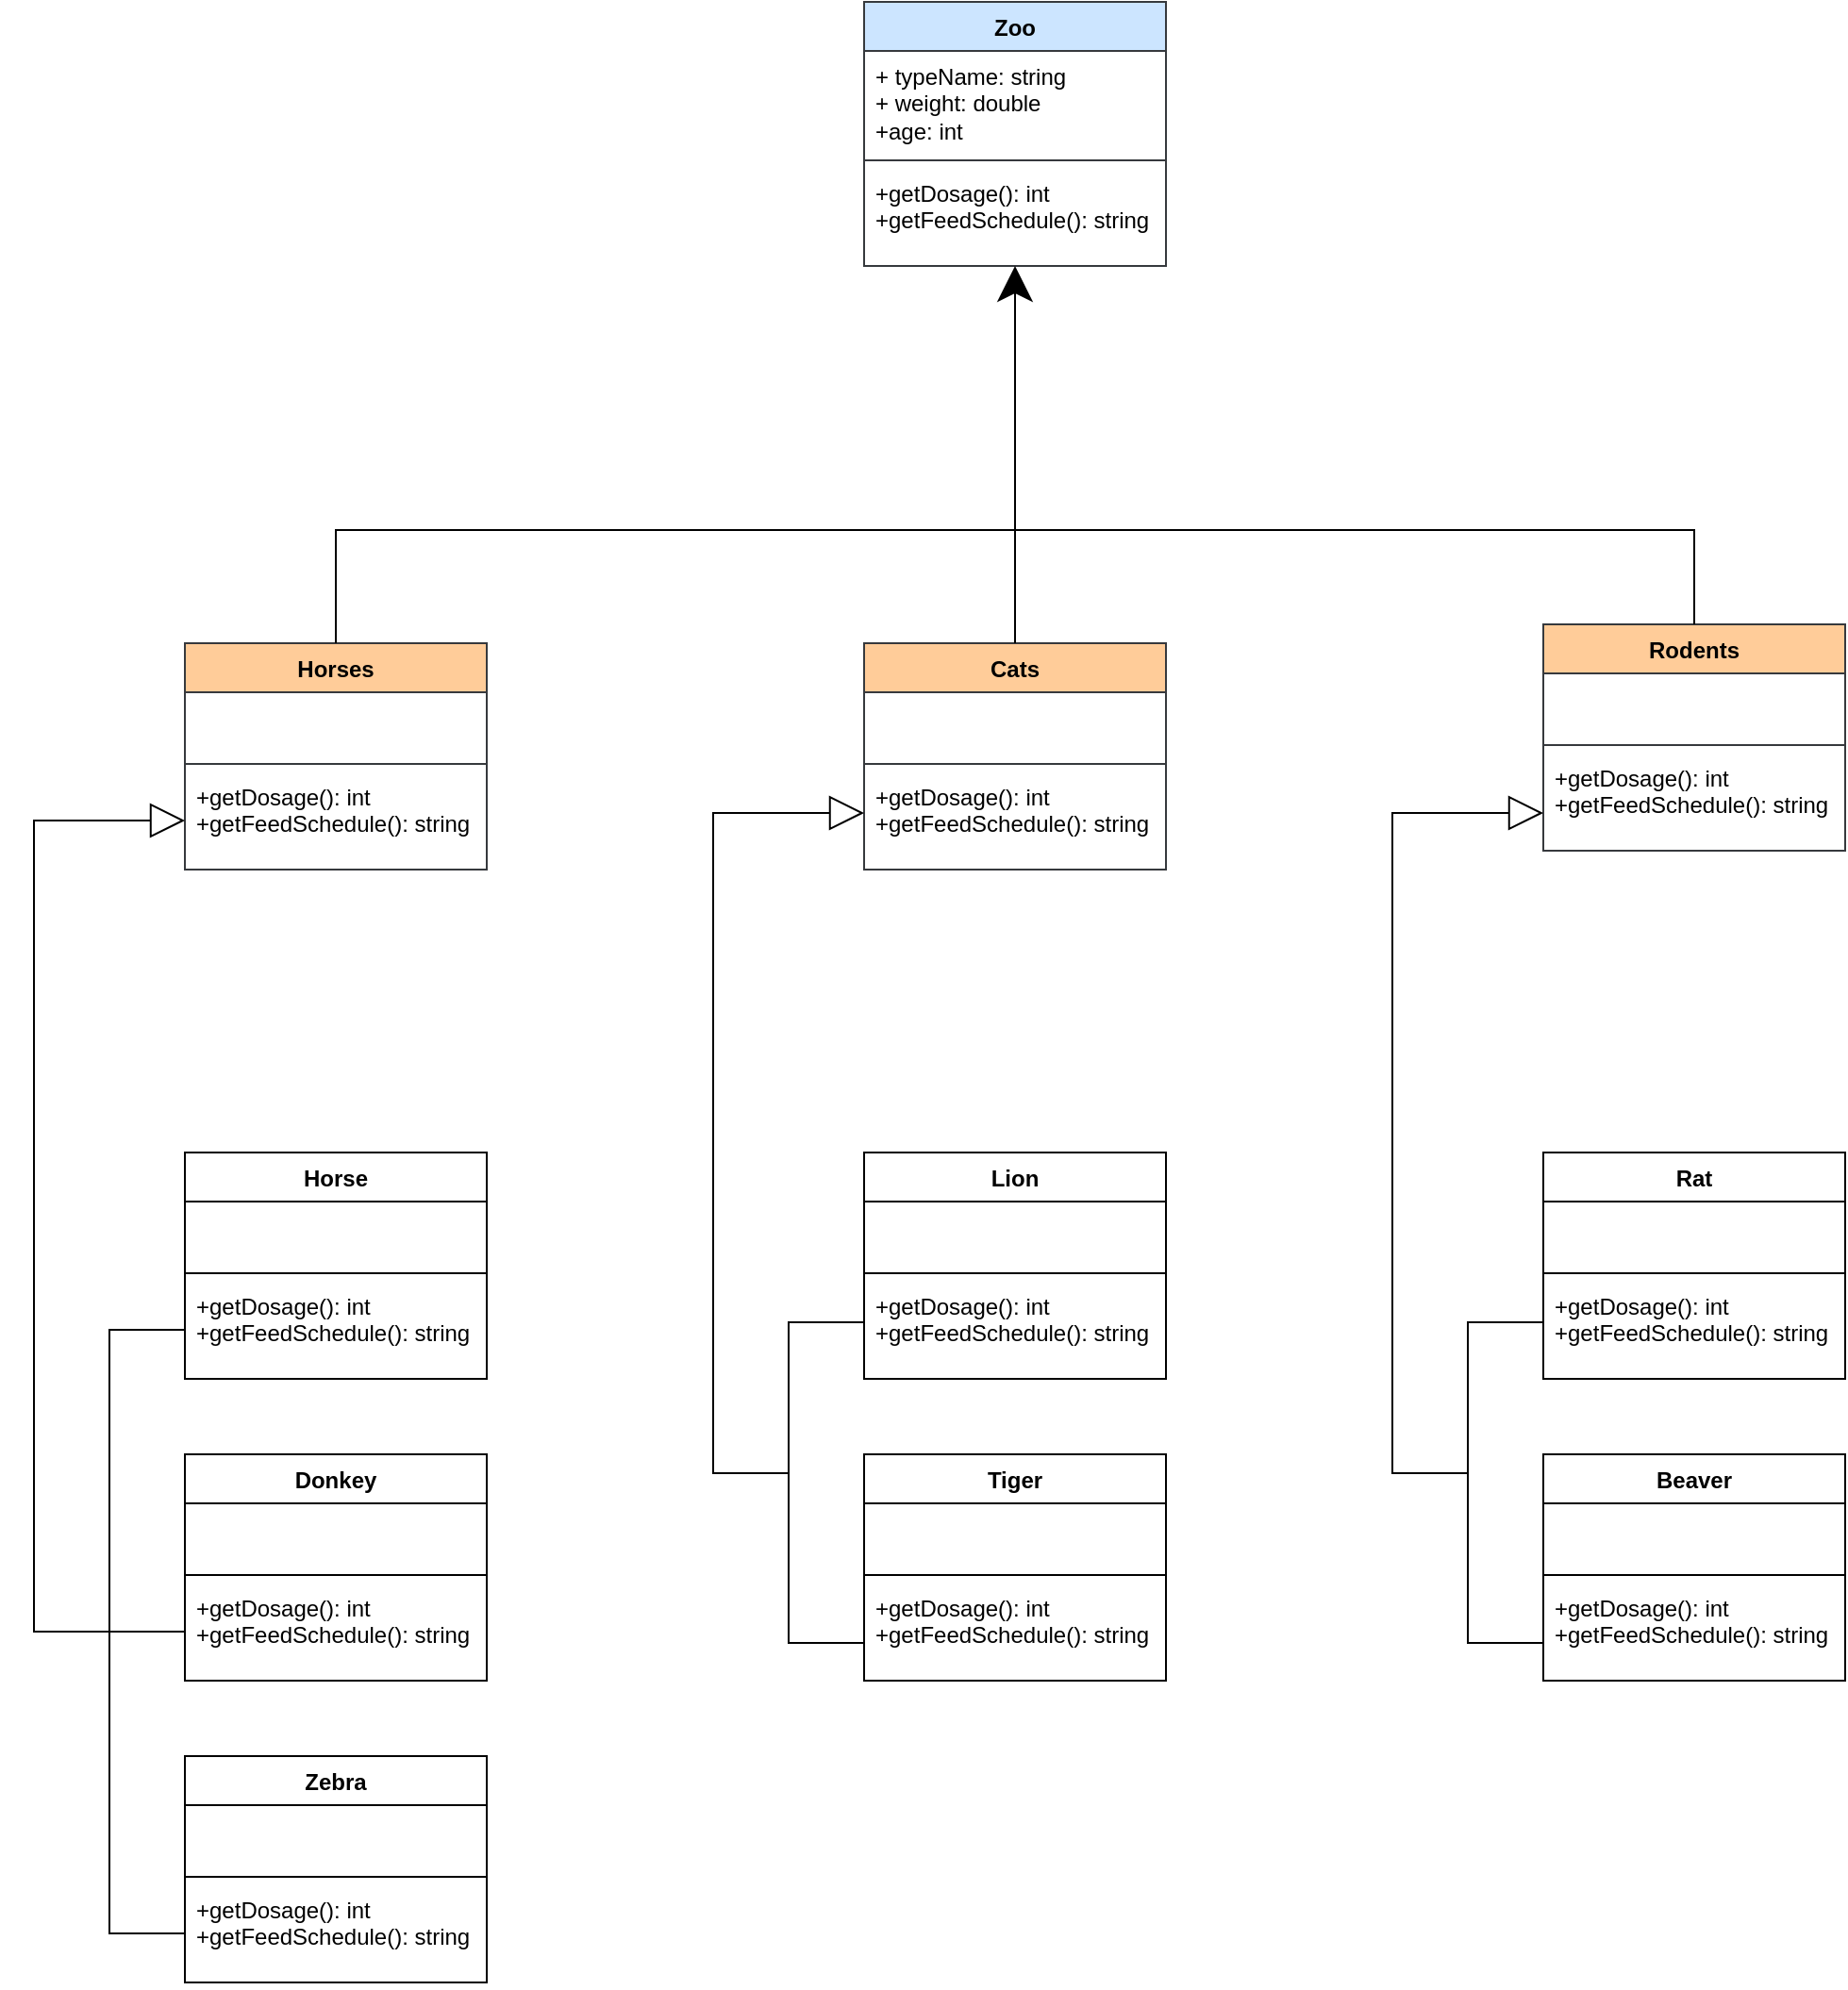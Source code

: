<mxfile version="24.6.5" type="device">
  <diagram name="Sayfa -1" id="f5NH96srK3sic1sh0IXJ">
    <mxGraphModel dx="2815" dy="2400" grid="1" gridSize="10" guides="1" tooltips="1" connect="1" arrows="1" fold="1" page="1" pageScale="1" pageWidth="1169" pageHeight="1654" math="0" shadow="0">
      <root>
        <mxCell id="0" />
        <mxCell id="1" parent="0" />
        <mxCell id="t7yQ-mO4Rel8JLcAgIHx-1" value="Zoo" style="swimlane;fontStyle=1;align=center;verticalAlign=top;childLayout=stackLayout;horizontal=1;startSize=26;horizontalStack=0;resizeParent=1;resizeParentMax=0;resizeLast=0;collapsible=1;marginBottom=0;whiteSpace=wrap;html=1;fillColor=#cce5ff;strokeColor=#36393d;" vertex="1" parent="1">
          <mxGeometry x="440" y="-90" width="160" height="140" as="geometry" />
        </mxCell>
        <mxCell id="t7yQ-mO4Rel8JLcAgIHx-2" value="+ typeName: string&lt;div&gt;+ weight: double&lt;/div&gt;&lt;div&gt;+age: int&lt;/div&gt;" style="text;strokeColor=none;fillColor=none;align=left;verticalAlign=top;spacingLeft=4;spacingRight=4;overflow=hidden;rotatable=0;points=[[0,0.5],[1,0.5]];portConstraint=eastwest;whiteSpace=wrap;html=1;" vertex="1" parent="t7yQ-mO4Rel8JLcAgIHx-1">
          <mxGeometry y="26" width="160" height="54" as="geometry" />
        </mxCell>
        <mxCell id="t7yQ-mO4Rel8JLcAgIHx-3" value="" style="line;strokeWidth=1;fillColor=none;align=left;verticalAlign=middle;spacingTop=-1;spacingLeft=3;spacingRight=3;rotatable=0;labelPosition=right;points=[];portConstraint=eastwest;strokeColor=inherit;" vertex="1" parent="t7yQ-mO4Rel8JLcAgIHx-1">
          <mxGeometry y="80" width="160" height="8" as="geometry" />
        </mxCell>
        <mxCell id="t7yQ-mO4Rel8JLcAgIHx-4" value="+getDosage(): int&lt;div&gt;+getFeedSchedule(): string&lt;/div&gt;" style="text;strokeColor=none;fillColor=none;align=left;verticalAlign=top;spacingLeft=4;spacingRight=4;overflow=hidden;rotatable=0;points=[[0,0.5],[1,0.5]];portConstraint=eastwest;whiteSpace=wrap;html=1;" vertex="1" parent="t7yQ-mO4Rel8JLcAgIHx-1">
          <mxGeometry y="88" width="160" height="52" as="geometry" />
        </mxCell>
        <mxCell id="t7yQ-mO4Rel8JLcAgIHx-5" value="Horses" style="swimlane;fontStyle=1;align=center;verticalAlign=top;childLayout=stackLayout;horizontal=1;startSize=26;horizontalStack=0;resizeParent=1;resizeParentMax=0;resizeLast=0;collapsible=1;marginBottom=0;whiteSpace=wrap;html=1;fillColor=#ffcc99;strokeColor=#36393d;" vertex="1" parent="1">
          <mxGeometry x="80" y="250" width="160" height="120" as="geometry" />
        </mxCell>
        <mxCell id="t7yQ-mO4Rel8JLcAgIHx-6" value="&lt;div&gt;&lt;br&gt;&lt;/div&gt;" style="text;strokeColor=none;fillColor=none;align=left;verticalAlign=top;spacingLeft=4;spacingRight=4;overflow=hidden;rotatable=0;points=[[0,0.5],[1,0.5]];portConstraint=eastwest;whiteSpace=wrap;html=1;" vertex="1" parent="t7yQ-mO4Rel8JLcAgIHx-5">
          <mxGeometry y="26" width="160" height="34" as="geometry" />
        </mxCell>
        <mxCell id="t7yQ-mO4Rel8JLcAgIHx-7" value="" style="line;strokeWidth=1;fillColor=none;align=left;verticalAlign=middle;spacingTop=-1;spacingLeft=3;spacingRight=3;rotatable=0;labelPosition=right;points=[];portConstraint=eastwest;strokeColor=inherit;" vertex="1" parent="t7yQ-mO4Rel8JLcAgIHx-5">
          <mxGeometry y="60" width="160" height="8" as="geometry" />
        </mxCell>
        <mxCell id="t7yQ-mO4Rel8JLcAgIHx-8" value="+getDosage(): int&lt;div&gt;+getFeedSchedule(): string&lt;/div&gt;" style="text;strokeColor=none;fillColor=none;align=left;verticalAlign=top;spacingLeft=4;spacingRight=4;overflow=hidden;rotatable=0;points=[[0,0.5],[1,0.5]];portConstraint=eastwest;whiteSpace=wrap;html=1;" vertex="1" parent="t7yQ-mO4Rel8JLcAgIHx-5">
          <mxGeometry y="68" width="160" height="52" as="geometry" />
        </mxCell>
        <mxCell id="t7yQ-mO4Rel8JLcAgIHx-9" value="Rodents" style="swimlane;fontStyle=1;align=center;verticalAlign=top;childLayout=stackLayout;horizontal=1;startSize=26;horizontalStack=0;resizeParent=1;resizeParentMax=0;resizeLast=0;collapsible=1;marginBottom=0;whiteSpace=wrap;html=1;fillColor=#ffcc99;strokeColor=#36393d;" vertex="1" parent="1">
          <mxGeometry x="800" y="240" width="160" height="120" as="geometry" />
        </mxCell>
        <mxCell id="t7yQ-mO4Rel8JLcAgIHx-10" value="&lt;div&gt;&lt;br&gt;&lt;/div&gt;&lt;div&gt;&lt;br&gt;&lt;/div&gt;" style="text;strokeColor=none;fillColor=none;align=left;verticalAlign=top;spacingLeft=4;spacingRight=4;overflow=hidden;rotatable=0;points=[[0,0.5],[1,0.5]];portConstraint=eastwest;whiteSpace=wrap;html=1;" vertex="1" parent="t7yQ-mO4Rel8JLcAgIHx-9">
          <mxGeometry y="26" width="160" height="34" as="geometry" />
        </mxCell>
        <mxCell id="t7yQ-mO4Rel8JLcAgIHx-11" value="" style="line;strokeWidth=1;fillColor=none;align=left;verticalAlign=middle;spacingTop=-1;spacingLeft=3;spacingRight=3;rotatable=0;labelPosition=right;points=[];portConstraint=eastwest;strokeColor=inherit;" vertex="1" parent="t7yQ-mO4Rel8JLcAgIHx-9">
          <mxGeometry y="60" width="160" height="8" as="geometry" />
        </mxCell>
        <mxCell id="t7yQ-mO4Rel8JLcAgIHx-12" value="+getDosage(): int&lt;div&gt;+getFeedSchedule(): string&lt;/div&gt;" style="text;strokeColor=none;fillColor=none;align=left;verticalAlign=top;spacingLeft=4;spacingRight=4;overflow=hidden;rotatable=0;points=[[0,0.5],[1,0.5]];portConstraint=eastwest;whiteSpace=wrap;html=1;" vertex="1" parent="t7yQ-mO4Rel8JLcAgIHx-9">
          <mxGeometry y="68" width="160" height="52" as="geometry" />
        </mxCell>
        <mxCell id="t7yQ-mO4Rel8JLcAgIHx-13" value="Cats" style="swimlane;fontStyle=1;align=center;verticalAlign=top;childLayout=stackLayout;horizontal=1;startSize=26;horizontalStack=0;resizeParent=1;resizeParentMax=0;resizeLast=0;collapsible=1;marginBottom=0;whiteSpace=wrap;html=1;fillColor=#ffcc99;strokeColor=#36393d;" vertex="1" parent="1">
          <mxGeometry x="440" y="250" width="160" height="120" as="geometry" />
        </mxCell>
        <mxCell id="t7yQ-mO4Rel8JLcAgIHx-14" value="&lt;div&gt;&lt;br&gt;&lt;/div&gt;&lt;div&gt;&lt;br&gt;&lt;/div&gt;" style="text;strokeColor=none;fillColor=none;align=left;verticalAlign=top;spacingLeft=4;spacingRight=4;overflow=hidden;rotatable=0;points=[[0,0.5],[1,0.5]];portConstraint=eastwest;whiteSpace=wrap;html=1;" vertex="1" parent="t7yQ-mO4Rel8JLcAgIHx-13">
          <mxGeometry y="26" width="160" height="34" as="geometry" />
        </mxCell>
        <mxCell id="t7yQ-mO4Rel8JLcAgIHx-15" value="" style="line;strokeWidth=1;fillColor=none;align=left;verticalAlign=middle;spacingTop=-1;spacingLeft=3;spacingRight=3;rotatable=0;labelPosition=right;points=[];portConstraint=eastwest;strokeColor=inherit;" vertex="1" parent="t7yQ-mO4Rel8JLcAgIHx-13">
          <mxGeometry y="60" width="160" height="8" as="geometry" />
        </mxCell>
        <mxCell id="t7yQ-mO4Rel8JLcAgIHx-16" value="+getDosage(): int&lt;div&gt;+getFeedSchedule(): string&lt;/div&gt;" style="text;strokeColor=none;fillColor=none;align=left;verticalAlign=top;spacingLeft=4;spacingRight=4;overflow=hidden;rotatable=0;points=[[0,0.5],[1,0.5]];portConstraint=eastwest;whiteSpace=wrap;html=1;" vertex="1" parent="t7yQ-mO4Rel8JLcAgIHx-13">
          <mxGeometry y="68" width="160" height="52" as="geometry" />
        </mxCell>
        <mxCell id="t7yQ-mO4Rel8JLcAgIHx-17" value="Horse" style="swimlane;fontStyle=1;align=center;verticalAlign=top;childLayout=stackLayout;horizontal=1;startSize=26;horizontalStack=0;resizeParent=1;resizeParentMax=0;resizeLast=0;collapsible=1;marginBottom=0;whiteSpace=wrap;html=1;" vertex="1" parent="1">
          <mxGeometry x="80" y="520" width="160" height="120" as="geometry" />
        </mxCell>
        <mxCell id="t7yQ-mO4Rel8JLcAgIHx-18" value="&lt;div&gt;&lt;br&gt;&lt;/div&gt;" style="text;strokeColor=none;fillColor=none;align=left;verticalAlign=top;spacingLeft=4;spacingRight=4;overflow=hidden;rotatable=0;points=[[0,0.5],[1,0.5]];portConstraint=eastwest;whiteSpace=wrap;html=1;" vertex="1" parent="t7yQ-mO4Rel8JLcAgIHx-17">
          <mxGeometry y="26" width="160" height="34" as="geometry" />
        </mxCell>
        <mxCell id="t7yQ-mO4Rel8JLcAgIHx-19" value="" style="line;strokeWidth=1;fillColor=none;align=left;verticalAlign=middle;spacingTop=-1;spacingLeft=3;spacingRight=3;rotatable=0;labelPosition=right;points=[];portConstraint=eastwest;strokeColor=inherit;" vertex="1" parent="t7yQ-mO4Rel8JLcAgIHx-17">
          <mxGeometry y="60" width="160" height="8" as="geometry" />
        </mxCell>
        <mxCell id="t7yQ-mO4Rel8JLcAgIHx-20" value="+getDosage(): int&lt;div&gt;+getFeedSchedule(): string&lt;/div&gt;" style="text;strokeColor=none;fillColor=none;align=left;verticalAlign=top;spacingLeft=4;spacingRight=4;overflow=hidden;rotatable=0;points=[[0,0.5],[1,0.5]];portConstraint=eastwest;whiteSpace=wrap;html=1;" vertex="1" parent="t7yQ-mO4Rel8JLcAgIHx-17">
          <mxGeometry y="68" width="160" height="52" as="geometry" />
        </mxCell>
        <mxCell id="t7yQ-mO4Rel8JLcAgIHx-21" value="Donkey" style="swimlane;fontStyle=1;align=center;verticalAlign=top;childLayout=stackLayout;horizontal=1;startSize=26;horizontalStack=0;resizeParent=1;resizeParentMax=0;resizeLast=0;collapsible=1;marginBottom=0;whiteSpace=wrap;html=1;" vertex="1" parent="1">
          <mxGeometry x="80" y="680" width="160" height="120" as="geometry" />
        </mxCell>
        <mxCell id="t7yQ-mO4Rel8JLcAgIHx-22" value="&lt;div&gt;&lt;br&gt;&lt;/div&gt;" style="text;strokeColor=none;fillColor=none;align=left;verticalAlign=top;spacingLeft=4;spacingRight=4;overflow=hidden;rotatable=0;points=[[0,0.5],[1,0.5]];portConstraint=eastwest;whiteSpace=wrap;html=1;" vertex="1" parent="t7yQ-mO4Rel8JLcAgIHx-21">
          <mxGeometry y="26" width="160" height="34" as="geometry" />
        </mxCell>
        <mxCell id="t7yQ-mO4Rel8JLcAgIHx-23" value="" style="line;strokeWidth=1;fillColor=none;align=left;verticalAlign=middle;spacingTop=-1;spacingLeft=3;spacingRight=3;rotatable=0;labelPosition=right;points=[];portConstraint=eastwest;strokeColor=inherit;" vertex="1" parent="t7yQ-mO4Rel8JLcAgIHx-21">
          <mxGeometry y="60" width="160" height="8" as="geometry" />
        </mxCell>
        <mxCell id="t7yQ-mO4Rel8JLcAgIHx-24" value="+getDosage(): int&lt;div&gt;+getFeedSchedule(): string&lt;/div&gt;" style="text;strokeColor=none;fillColor=none;align=left;verticalAlign=top;spacingLeft=4;spacingRight=4;overflow=hidden;rotatable=0;points=[[0,0.5],[1,0.5]];portConstraint=eastwest;whiteSpace=wrap;html=1;" vertex="1" parent="t7yQ-mO4Rel8JLcAgIHx-21">
          <mxGeometry y="68" width="160" height="52" as="geometry" />
        </mxCell>
        <mxCell id="t7yQ-mO4Rel8JLcAgIHx-25" value="Zebra" style="swimlane;fontStyle=1;align=center;verticalAlign=top;childLayout=stackLayout;horizontal=1;startSize=26;horizontalStack=0;resizeParent=1;resizeParentMax=0;resizeLast=0;collapsible=1;marginBottom=0;whiteSpace=wrap;html=1;" vertex="1" parent="1">
          <mxGeometry x="80" y="840" width="160" height="120" as="geometry" />
        </mxCell>
        <mxCell id="t7yQ-mO4Rel8JLcAgIHx-26" value="&lt;div&gt;&lt;br&gt;&lt;/div&gt;" style="text;strokeColor=none;fillColor=none;align=left;verticalAlign=top;spacingLeft=4;spacingRight=4;overflow=hidden;rotatable=0;points=[[0,0.5],[1,0.5]];portConstraint=eastwest;whiteSpace=wrap;html=1;" vertex="1" parent="t7yQ-mO4Rel8JLcAgIHx-25">
          <mxGeometry y="26" width="160" height="34" as="geometry" />
        </mxCell>
        <mxCell id="t7yQ-mO4Rel8JLcAgIHx-27" value="" style="line;strokeWidth=1;fillColor=none;align=left;verticalAlign=middle;spacingTop=-1;spacingLeft=3;spacingRight=3;rotatable=0;labelPosition=right;points=[];portConstraint=eastwest;strokeColor=inherit;" vertex="1" parent="t7yQ-mO4Rel8JLcAgIHx-25">
          <mxGeometry y="60" width="160" height="8" as="geometry" />
        </mxCell>
        <mxCell id="t7yQ-mO4Rel8JLcAgIHx-28" value="+getDosage(): int&lt;div&gt;+getFeedSchedule(): string&lt;/div&gt;" style="text;strokeColor=none;fillColor=none;align=left;verticalAlign=top;spacingLeft=4;spacingRight=4;overflow=hidden;rotatable=0;points=[[0,0.5],[1,0.5]];portConstraint=eastwest;whiteSpace=wrap;html=1;" vertex="1" parent="t7yQ-mO4Rel8JLcAgIHx-25">
          <mxGeometry y="68" width="160" height="52" as="geometry" />
        </mxCell>
        <mxCell id="t7yQ-mO4Rel8JLcAgIHx-29" value="Lion" style="swimlane;fontStyle=1;align=center;verticalAlign=top;childLayout=stackLayout;horizontal=1;startSize=26;horizontalStack=0;resizeParent=1;resizeParentMax=0;resizeLast=0;collapsible=1;marginBottom=0;whiteSpace=wrap;html=1;" vertex="1" parent="1">
          <mxGeometry x="440" y="520" width="160" height="120" as="geometry" />
        </mxCell>
        <mxCell id="t7yQ-mO4Rel8JLcAgIHx-30" value="&lt;div&gt;&lt;br&gt;&lt;/div&gt;" style="text;strokeColor=none;fillColor=none;align=left;verticalAlign=top;spacingLeft=4;spacingRight=4;overflow=hidden;rotatable=0;points=[[0,0.5],[1,0.5]];portConstraint=eastwest;whiteSpace=wrap;html=1;" vertex="1" parent="t7yQ-mO4Rel8JLcAgIHx-29">
          <mxGeometry y="26" width="160" height="34" as="geometry" />
        </mxCell>
        <mxCell id="t7yQ-mO4Rel8JLcAgIHx-31" value="" style="line;strokeWidth=1;fillColor=none;align=left;verticalAlign=middle;spacingTop=-1;spacingLeft=3;spacingRight=3;rotatable=0;labelPosition=right;points=[];portConstraint=eastwest;strokeColor=inherit;" vertex="1" parent="t7yQ-mO4Rel8JLcAgIHx-29">
          <mxGeometry y="60" width="160" height="8" as="geometry" />
        </mxCell>
        <mxCell id="t7yQ-mO4Rel8JLcAgIHx-32" value="+getDosage(): int&lt;div&gt;+getFeedSchedule(): string&lt;/div&gt;" style="text;strokeColor=none;fillColor=none;align=left;verticalAlign=top;spacingLeft=4;spacingRight=4;overflow=hidden;rotatable=0;points=[[0,0.5],[1,0.5]];portConstraint=eastwest;whiteSpace=wrap;html=1;" vertex="1" parent="t7yQ-mO4Rel8JLcAgIHx-29">
          <mxGeometry y="68" width="160" height="52" as="geometry" />
        </mxCell>
        <mxCell id="t7yQ-mO4Rel8JLcAgIHx-33" value="Tiger" style="swimlane;fontStyle=1;align=center;verticalAlign=top;childLayout=stackLayout;horizontal=1;startSize=26;horizontalStack=0;resizeParent=1;resizeParentMax=0;resizeLast=0;collapsible=1;marginBottom=0;whiteSpace=wrap;html=1;" vertex="1" parent="1">
          <mxGeometry x="440" y="680" width="160" height="120" as="geometry" />
        </mxCell>
        <mxCell id="t7yQ-mO4Rel8JLcAgIHx-34" value="&lt;div&gt;&lt;br&gt;&lt;/div&gt;" style="text;strokeColor=none;fillColor=none;align=left;verticalAlign=top;spacingLeft=4;spacingRight=4;overflow=hidden;rotatable=0;points=[[0,0.5],[1,0.5]];portConstraint=eastwest;whiteSpace=wrap;html=1;" vertex="1" parent="t7yQ-mO4Rel8JLcAgIHx-33">
          <mxGeometry y="26" width="160" height="34" as="geometry" />
        </mxCell>
        <mxCell id="t7yQ-mO4Rel8JLcAgIHx-35" value="" style="line;strokeWidth=1;fillColor=none;align=left;verticalAlign=middle;spacingTop=-1;spacingLeft=3;spacingRight=3;rotatable=0;labelPosition=right;points=[];portConstraint=eastwest;strokeColor=inherit;" vertex="1" parent="t7yQ-mO4Rel8JLcAgIHx-33">
          <mxGeometry y="60" width="160" height="8" as="geometry" />
        </mxCell>
        <mxCell id="t7yQ-mO4Rel8JLcAgIHx-36" value="+getDosage(): int&lt;div&gt;+getFeedSchedule(): string&lt;/div&gt;" style="text;strokeColor=none;fillColor=none;align=left;verticalAlign=top;spacingLeft=4;spacingRight=4;overflow=hidden;rotatable=0;points=[[0,0.5],[1,0.5]];portConstraint=eastwest;whiteSpace=wrap;html=1;" vertex="1" parent="t7yQ-mO4Rel8JLcAgIHx-33">
          <mxGeometry y="68" width="160" height="52" as="geometry" />
        </mxCell>
        <mxCell id="t7yQ-mO4Rel8JLcAgIHx-37" value="Rat" style="swimlane;fontStyle=1;align=center;verticalAlign=top;childLayout=stackLayout;horizontal=1;startSize=26;horizontalStack=0;resizeParent=1;resizeParentMax=0;resizeLast=0;collapsible=1;marginBottom=0;whiteSpace=wrap;html=1;" vertex="1" parent="1">
          <mxGeometry x="800" y="520" width="160" height="120" as="geometry" />
        </mxCell>
        <mxCell id="t7yQ-mO4Rel8JLcAgIHx-38" value="&lt;div&gt;&lt;br&gt;&lt;/div&gt;" style="text;strokeColor=none;fillColor=none;align=left;verticalAlign=top;spacingLeft=4;spacingRight=4;overflow=hidden;rotatable=0;points=[[0,0.5],[1,0.5]];portConstraint=eastwest;whiteSpace=wrap;html=1;" vertex="1" parent="t7yQ-mO4Rel8JLcAgIHx-37">
          <mxGeometry y="26" width="160" height="34" as="geometry" />
        </mxCell>
        <mxCell id="t7yQ-mO4Rel8JLcAgIHx-39" value="" style="line;strokeWidth=1;fillColor=none;align=left;verticalAlign=middle;spacingTop=-1;spacingLeft=3;spacingRight=3;rotatable=0;labelPosition=right;points=[];portConstraint=eastwest;strokeColor=inherit;" vertex="1" parent="t7yQ-mO4Rel8JLcAgIHx-37">
          <mxGeometry y="60" width="160" height="8" as="geometry" />
        </mxCell>
        <mxCell id="t7yQ-mO4Rel8JLcAgIHx-40" value="+getDosage(): int&lt;div&gt;+getFeedSchedule(): string&lt;/div&gt;" style="text;strokeColor=none;fillColor=none;align=left;verticalAlign=top;spacingLeft=4;spacingRight=4;overflow=hidden;rotatable=0;points=[[0,0.5],[1,0.5]];portConstraint=eastwest;whiteSpace=wrap;html=1;" vertex="1" parent="t7yQ-mO4Rel8JLcAgIHx-37">
          <mxGeometry y="68" width="160" height="52" as="geometry" />
        </mxCell>
        <mxCell id="t7yQ-mO4Rel8JLcAgIHx-41" value="Beaver" style="swimlane;fontStyle=1;align=center;verticalAlign=top;childLayout=stackLayout;horizontal=1;startSize=26;horizontalStack=0;resizeParent=1;resizeParentMax=0;resizeLast=0;collapsible=1;marginBottom=0;whiteSpace=wrap;html=1;" vertex="1" parent="1">
          <mxGeometry x="800" y="680" width="160" height="120" as="geometry" />
        </mxCell>
        <mxCell id="t7yQ-mO4Rel8JLcAgIHx-42" value="&lt;div&gt;&lt;br&gt;&lt;/div&gt;" style="text;strokeColor=none;fillColor=none;align=left;verticalAlign=top;spacingLeft=4;spacingRight=4;overflow=hidden;rotatable=0;points=[[0,0.5],[1,0.5]];portConstraint=eastwest;whiteSpace=wrap;html=1;" vertex="1" parent="t7yQ-mO4Rel8JLcAgIHx-41">
          <mxGeometry y="26" width="160" height="34" as="geometry" />
        </mxCell>
        <mxCell id="t7yQ-mO4Rel8JLcAgIHx-43" value="" style="line;strokeWidth=1;fillColor=none;align=left;verticalAlign=middle;spacingTop=-1;spacingLeft=3;spacingRight=3;rotatable=0;labelPosition=right;points=[];portConstraint=eastwest;strokeColor=inherit;" vertex="1" parent="t7yQ-mO4Rel8JLcAgIHx-41">
          <mxGeometry y="60" width="160" height="8" as="geometry" />
        </mxCell>
        <mxCell id="t7yQ-mO4Rel8JLcAgIHx-44" value="+getDosage(): int&lt;div&gt;+getFeedSchedule(): string&lt;/div&gt;" style="text;strokeColor=none;fillColor=none;align=left;verticalAlign=top;spacingLeft=4;spacingRight=4;overflow=hidden;rotatable=0;points=[[0,0.5],[1,0.5]];portConstraint=eastwest;whiteSpace=wrap;html=1;" vertex="1" parent="t7yQ-mO4Rel8JLcAgIHx-41">
          <mxGeometry y="68" width="160" height="52" as="geometry" />
        </mxCell>
        <mxCell id="t7yQ-mO4Rel8JLcAgIHx-48" value="" style="endArrow=block;endSize=16;endFill=0;html=1;rounded=0;entryX=0;entryY=0.5;entryDx=0;entryDy=0;exitX=0;exitY=0.5;exitDx=0;exitDy=0;" edge="1" parent="1" source="t7yQ-mO4Rel8JLcAgIHx-24" target="t7yQ-mO4Rel8JLcAgIHx-8">
          <mxGeometry width="160" relative="1" as="geometry">
            <mxPoint x="159.55" y="520" as="sourcePoint" />
            <mxPoint x="160.35" y="372.768" as="targetPoint" />
            <Array as="points">
              <mxPoint y="774" />
              <mxPoint y="344" />
            </Array>
          </mxGeometry>
        </mxCell>
        <mxCell id="t7yQ-mO4Rel8JLcAgIHx-53" value="" style="endArrow=none;html=1;edgeStyle=orthogonalEdgeStyle;rounded=0;entryX=0;entryY=0.5;entryDx=0;entryDy=0;exitX=0;exitY=0.5;exitDx=0;exitDy=0;" edge="1" parent="1" source="t7yQ-mO4Rel8JLcAgIHx-28" target="t7yQ-mO4Rel8JLcAgIHx-20">
          <mxGeometry relative="1" as="geometry">
            <mxPoint x="-30" y="670" as="sourcePoint" />
            <mxPoint x="130" y="670" as="targetPoint" />
            <Array as="points">
              <mxPoint x="40" y="934" />
              <mxPoint x="40" y="614" />
            </Array>
          </mxGeometry>
        </mxCell>
        <mxCell id="t7yQ-mO4Rel8JLcAgIHx-56" value="" style="endArrow=none;html=1;edgeStyle=orthogonalEdgeStyle;rounded=0;entryX=0;entryY=0.5;entryDx=0;entryDy=0;exitX=0;exitY=0.5;exitDx=0;exitDy=0;" edge="1" parent="1" source="t7yQ-mO4Rel8JLcAgIHx-36">
          <mxGeometry relative="1" as="geometry">
            <mxPoint x="440" y="930" as="sourcePoint" />
            <mxPoint x="440" y="610" as="targetPoint" />
            <Array as="points">
              <mxPoint x="440" y="780" />
              <mxPoint x="400" y="780" />
              <mxPoint x="400" y="610" />
            </Array>
          </mxGeometry>
        </mxCell>
        <mxCell id="t7yQ-mO4Rel8JLcAgIHx-57" value="" style="endArrow=block;endSize=16;endFill=0;html=1;rounded=0;entryX=0;entryY=0.5;entryDx=0;entryDy=0;" edge="1" parent="1">
          <mxGeometry width="160" relative="1" as="geometry">
            <mxPoint x="400" y="690" as="sourcePoint" />
            <mxPoint x="440" y="340" as="targetPoint" />
            <Array as="points">
              <mxPoint x="360" y="690" />
              <mxPoint x="360" y="340" />
            </Array>
          </mxGeometry>
        </mxCell>
        <mxCell id="t7yQ-mO4Rel8JLcAgIHx-58" value="" style="endArrow=none;html=1;edgeStyle=orthogonalEdgeStyle;rounded=0;entryX=0;entryY=0.5;entryDx=0;entryDy=0;exitX=0;exitY=0.5;exitDx=0;exitDy=0;" edge="1" parent="1">
          <mxGeometry relative="1" as="geometry">
            <mxPoint x="800" y="774" as="sourcePoint" />
            <mxPoint x="800" y="610" as="targetPoint" />
            <Array as="points">
              <mxPoint x="800" y="780" />
              <mxPoint x="760" y="780" />
              <mxPoint x="760" y="610" />
            </Array>
          </mxGeometry>
        </mxCell>
        <mxCell id="t7yQ-mO4Rel8JLcAgIHx-59" value="" style="endArrow=block;endSize=16;endFill=0;html=1;rounded=0;entryX=0;entryY=0.5;entryDx=0;entryDy=0;" edge="1" parent="1">
          <mxGeometry width="160" relative="1" as="geometry">
            <mxPoint x="760" y="690" as="sourcePoint" />
            <mxPoint x="800" y="340" as="targetPoint" />
            <Array as="points">
              <mxPoint x="720" y="690" />
              <mxPoint x="720" y="340" />
            </Array>
          </mxGeometry>
        </mxCell>
        <mxCell id="t7yQ-mO4Rel8JLcAgIHx-60" value="" style="endArrow=none;html=1;edgeStyle=orthogonalEdgeStyle;rounded=0;entryX=0.5;entryY=0;entryDx=0;entryDy=0;exitX=0.5;exitY=0;exitDx=0;exitDy=0;" edge="1" parent="1" source="t7yQ-mO4Rel8JLcAgIHx-5" target="t7yQ-mO4Rel8JLcAgIHx-9">
          <mxGeometry relative="1" as="geometry">
            <mxPoint x="730" y="294" as="sourcePoint" />
            <mxPoint x="730" y="130" as="targetPoint" />
            <Array as="points">
              <mxPoint x="160" y="190" />
              <mxPoint x="880" y="190" />
            </Array>
          </mxGeometry>
        </mxCell>
        <mxCell id="t7yQ-mO4Rel8JLcAgIHx-61" value="" style="endArrow=classic;endSize=16;endFill=1;html=1;rounded=0;exitX=0.5;exitY=0;exitDx=0;exitDy=0;startFill=1;" edge="1" parent="1" source="t7yQ-mO4Rel8JLcAgIHx-13">
          <mxGeometry width="160" relative="1" as="geometry">
            <mxPoint x="690" y="210" as="sourcePoint" />
            <mxPoint x="520" y="50" as="targetPoint" />
          </mxGeometry>
        </mxCell>
      </root>
    </mxGraphModel>
  </diagram>
</mxfile>

